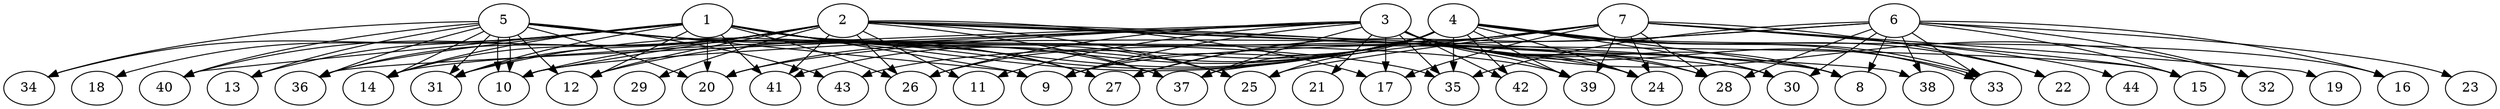// DAG (tier=3-complex, mode=compute, n=44, ccr=0.460, fat=0.868, density=0.641, regular=0.211, jump=0.338, mindata=1048576, maxdata=16777216)
// DAG automatically generated by daggen at Sun Aug 24 16:33:34 2025
// /home/ermia/Project/Environments/daggen/bin/daggen --dot --ccr 0.460 --fat 0.868 --regular 0.211 --density 0.641 --jump 0.338 --mindata 1048576 --maxdata 16777216 -n 44 
digraph G {
  1 [size="1050272834119436928", alpha="0.07", expect_size="525136417059718464"]
  1 -> 9 [size ="417408040828928"]
  1 -> 12 [size ="417408040828928"]
  1 -> 14 [size ="417408040828928"]
  1 -> 15 [size ="417408040828928"]
  1 -> 18 [size ="417408040828928"]
  1 -> 20 [size ="417408040828928"]
  1 -> 25 [size ="417408040828928"]
  1 -> 26 [size ="417408040828928"]
  1 -> 27 [size ="417408040828928"]
  1 -> 31 [size ="417408040828928"]
  1 -> 34 [size ="417408040828928"]
  1 -> 36 [size ="417408040828928"]
  1 -> 37 [size ="417408040828928"]
  1 -> 39 [size ="417408040828928"]
  1 -> 40 [size ="417408040828928"]
  1 -> 41 [size ="417408040828928"]
  2 [size="1149321199107318016", alpha="0.05", expect_size="574660599553659008"]
  2 -> 8 [size ="724127132418048"]
  2 -> 10 [size ="724127132418048"]
  2 -> 11 [size ="724127132418048"]
  2 -> 12 [size ="724127132418048"]
  2 -> 13 [size ="724127132418048"]
  2 -> 14 [size ="724127132418048"]
  2 -> 17 [size ="724127132418048"]
  2 -> 24 [size ="724127132418048"]
  2 -> 25 [size ="724127132418048"]
  2 -> 26 [size ="724127132418048"]
  2 -> 29 [size ="724127132418048"]
  2 -> 30 [size ="724127132418048"]
  2 -> 31 [size ="724127132418048"]
  2 -> 36 [size ="724127132418048"]
  2 -> 37 [size ="724127132418048"]
  2 -> 38 [size ="724127132418048"]
  2 -> 40 [size ="724127132418048"]
  2 -> 41 [size ="724127132418048"]
  3 [size="1797208786591871232", alpha="0.17", expect_size="898604393295935616"]
  3 -> 8 [size ="1097655404986368"]
  3 -> 9 [size ="1097655404986368"]
  3 -> 10 [size ="1097655404986368"]
  3 -> 11 [size ="1097655404986368"]
  3 -> 14 [size ="1097655404986368"]
  3 -> 17 [size ="1097655404986368"]
  3 -> 20 [size ="1097655404986368"]
  3 -> 21 [size ="1097655404986368"]
  3 -> 24 [size ="1097655404986368"]
  3 -> 26 [size ="1097655404986368"]
  3 -> 28 [size ="1097655404986368"]
  3 -> 30 [size ="1097655404986368"]
  3 -> 32 [size ="1097655404986368"]
  3 -> 33 [size ="1097655404986368"]
  3 -> 35 [size ="1097655404986368"]
  3 -> 36 [size ="1097655404986368"]
  3 -> 37 [size ="1097655404986368"]
  3 -> 39 [size ="1097655404986368"]
  3 -> 42 [size ="1097655404986368"]
  4 [size="459335253153965568", alpha="0.10", expect_size="229667626576982784"]
  4 -> 8 [size ="201739445731328"]
  4 -> 9 [size ="201739445731328"]
  4 -> 10 [size ="201739445731328"]
  4 -> 12 [size ="201739445731328"]
  4 -> 16 [size ="201739445731328"]
  4 -> 20 [size ="201739445731328"]
  4 -> 22 [size ="201739445731328"]
  4 -> 24 [size ="201739445731328"]
  4 -> 25 [size ="201739445731328"]
  4 -> 26 [size ="201739445731328"]
  4 -> 30 [size ="201739445731328"]
  4 -> 31 [size ="201739445731328"]
  4 -> 33 [size ="201739445731328"]
  4 -> 33 [size ="201739445731328"]
  4 -> 35 [size ="201739445731328"]
  4 -> 37 [size ="201739445731328"]
  4 -> 39 [size ="201739445731328"]
  4 -> 41 [size ="201739445731328"]
  4 -> 42 [size ="201739445731328"]
  5 [size="16959030036950924", alpha="0.18", expect_size="8479515018475462"]
  5 -> 9 [size ="415162485964800"]
  5 -> 10 [size ="415162485964800"]
  5 -> 10 [size ="415162485964800"]
  5 -> 12 [size ="415162485964800"]
  5 -> 13 [size ="415162485964800"]
  5 -> 14 [size ="415162485964800"]
  5 -> 20 [size ="415162485964800"]
  5 -> 27 [size ="415162485964800"]
  5 -> 28 [size ="415162485964800"]
  5 -> 31 [size ="415162485964800"]
  5 -> 34 [size ="415162485964800"]
  5 -> 35 [size ="415162485964800"]
  5 -> 36 [size ="415162485964800"]
  5 -> 40 [size ="415162485964800"]
  5 -> 43 [size ="415162485964800"]
  6 [size="991771715920000", alpha="0.07", expect_size="495885857960000"]
  6 -> 8 [size ="21474836480000"]
  6 -> 9 [size ="21474836480000"]
  6 -> 15 [size ="21474836480000"]
  6 -> 16 [size ="21474836480000"]
  6 -> 23 [size ="21474836480000"]
  6 -> 27 [size ="21474836480000"]
  6 -> 28 [size ="21474836480000"]
  6 -> 30 [size ="21474836480000"]
  6 -> 32 [size ="21474836480000"]
  6 -> 33 [size ="21474836480000"]
  6 -> 35 [size ="21474836480000"]
  6 -> 38 [size ="21474836480000"]
  7 [size="9565024852019044", alpha="0.02", expect_size="4782512426009522"]
  7 -> 15 [size ="273790483300352"]
  7 -> 17 [size ="273790483300352"]
  7 -> 19 [size ="273790483300352"]
  7 -> 22 [size ="273790483300352"]
  7 -> 24 [size ="273790483300352"]
  7 -> 25 [size ="273790483300352"]
  7 -> 27 [size ="273790483300352"]
  7 -> 28 [size ="273790483300352"]
  7 -> 37 [size ="273790483300352"]
  7 -> 39 [size ="273790483300352"]
  7 -> 43 [size ="273790483300352"]
  7 -> 44 [size ="273790483300352"]
  8 [size="44400891258529488", alpha="0.18", expect_size="22200445629264744"]
  9 [size="3507716470234805760", alpha="0.07", expect_size="1753858235117402880"]
  10 [size="37889720448974848000", alpha="0.17", expect_size="18944860224487424000"]
  11 [size="1484840526636002560", alpha="0.03", expect_size="742420263318001280"]
  12 [size="5861379827927155712", alpha="0.06", expect_size="2930689913963577856"]
  13 [size="1107954568045225472", alpha="0.12", expect_size="553977284022612736"]
  14 [size="2452656684794780", alpha="0.08", expect_size="1226328342397390"]
  15 [size="3304287276877334", alpha="0.13", expect_size="1652143638438667"]
  16 [size="62529616634557576", alpha="0.14", expect_size="31264808317278788"]
  17 [size="327529138315480960", alpha="0.07", expect_size="163764569157740480"]
  18 [size="9101478776362706", alpha="0.03", expect_size="4550739388181353"]
  19 [size="92434164939703648", alpha="0.16", expect_size="46217082469851824"]
  20 [size="2614311278433531854848", alpha="0.07", expect_size="1307155639216765927424"]
  21 [size="438976438699906048", alpha="0.09", expect_size="219488219349953024"]
  22 [size="4075586773321961701376", alpha="0.01", expect_size="2037793386660980850688"]
  23 [size="37944511624662008", alpha="0.12", expect_size="18972255812331004"]
  24 [size="38336205862998872", alpha="0.02", expect_size="19168102931499436"]
  25 [size="1133005092524797", alpha="0.06", expect_size="566502546262398"]
  26 [size="7446495802878328832", alpha="0.18", expect_size="3723247901439164416"]
  27 [size="487339356411920384000", alpha="0.05", expect_size="243669678205960192000"]
  28 [size="1697765272846336000000", alpha="0.01", expect_size="848882636423168000000"]
  29 [size="127190096910152144", alpha="0.02", expect_size="63595048455076072"]
  30 [size="15440135380552866", alpha="0.04", expect_size="7720067690276433"]
  31 [size="74442372251200864", alpha="0.13", expect_size="37221186125600432"]
  32 [size="18499206831904660", alpha="0.03", expect_size="9249603415952330"]
  33 [size="616173393238032384000", alpha="0.11", expect_size="308086696619016192000"]
  34 [size="3629958823487115264", alpha="0.04", expect_size="1814979411743557632"]
  35 [size="783346596475918464", alpha="0.07", expect_size="391673298237959232"]
  36 [size="3983022309463031808000", alpha="0.01", expect_size="1991511154731515904000"]
  37 [size="1022087046097872617472", alpha="0.00", expect_size="511043523048936308736"]
  38 [size="7943191268569400", alpha="0.02", expect_size="3971595634284700"]
  39 [size="463017049089629", alpha="0.03", expect_size="231508524544814"]
  40 [size="100427987368623280", alpha="0.12", expect_size="50213993684311640"]
  41 [size="50818096222496040", alpha="0.08", expect_size="25409048111248020"]
  42 [size="1994624746639976448", alpha="0.07", expect_size="997312373319988224"]
  43 [size="3456296101078020608", alpha="0.13", expect_size="1728148050539010304"]
  44 [size="6087327062493313", alpha="0.12", expect_size="3043663531246656"]
}
